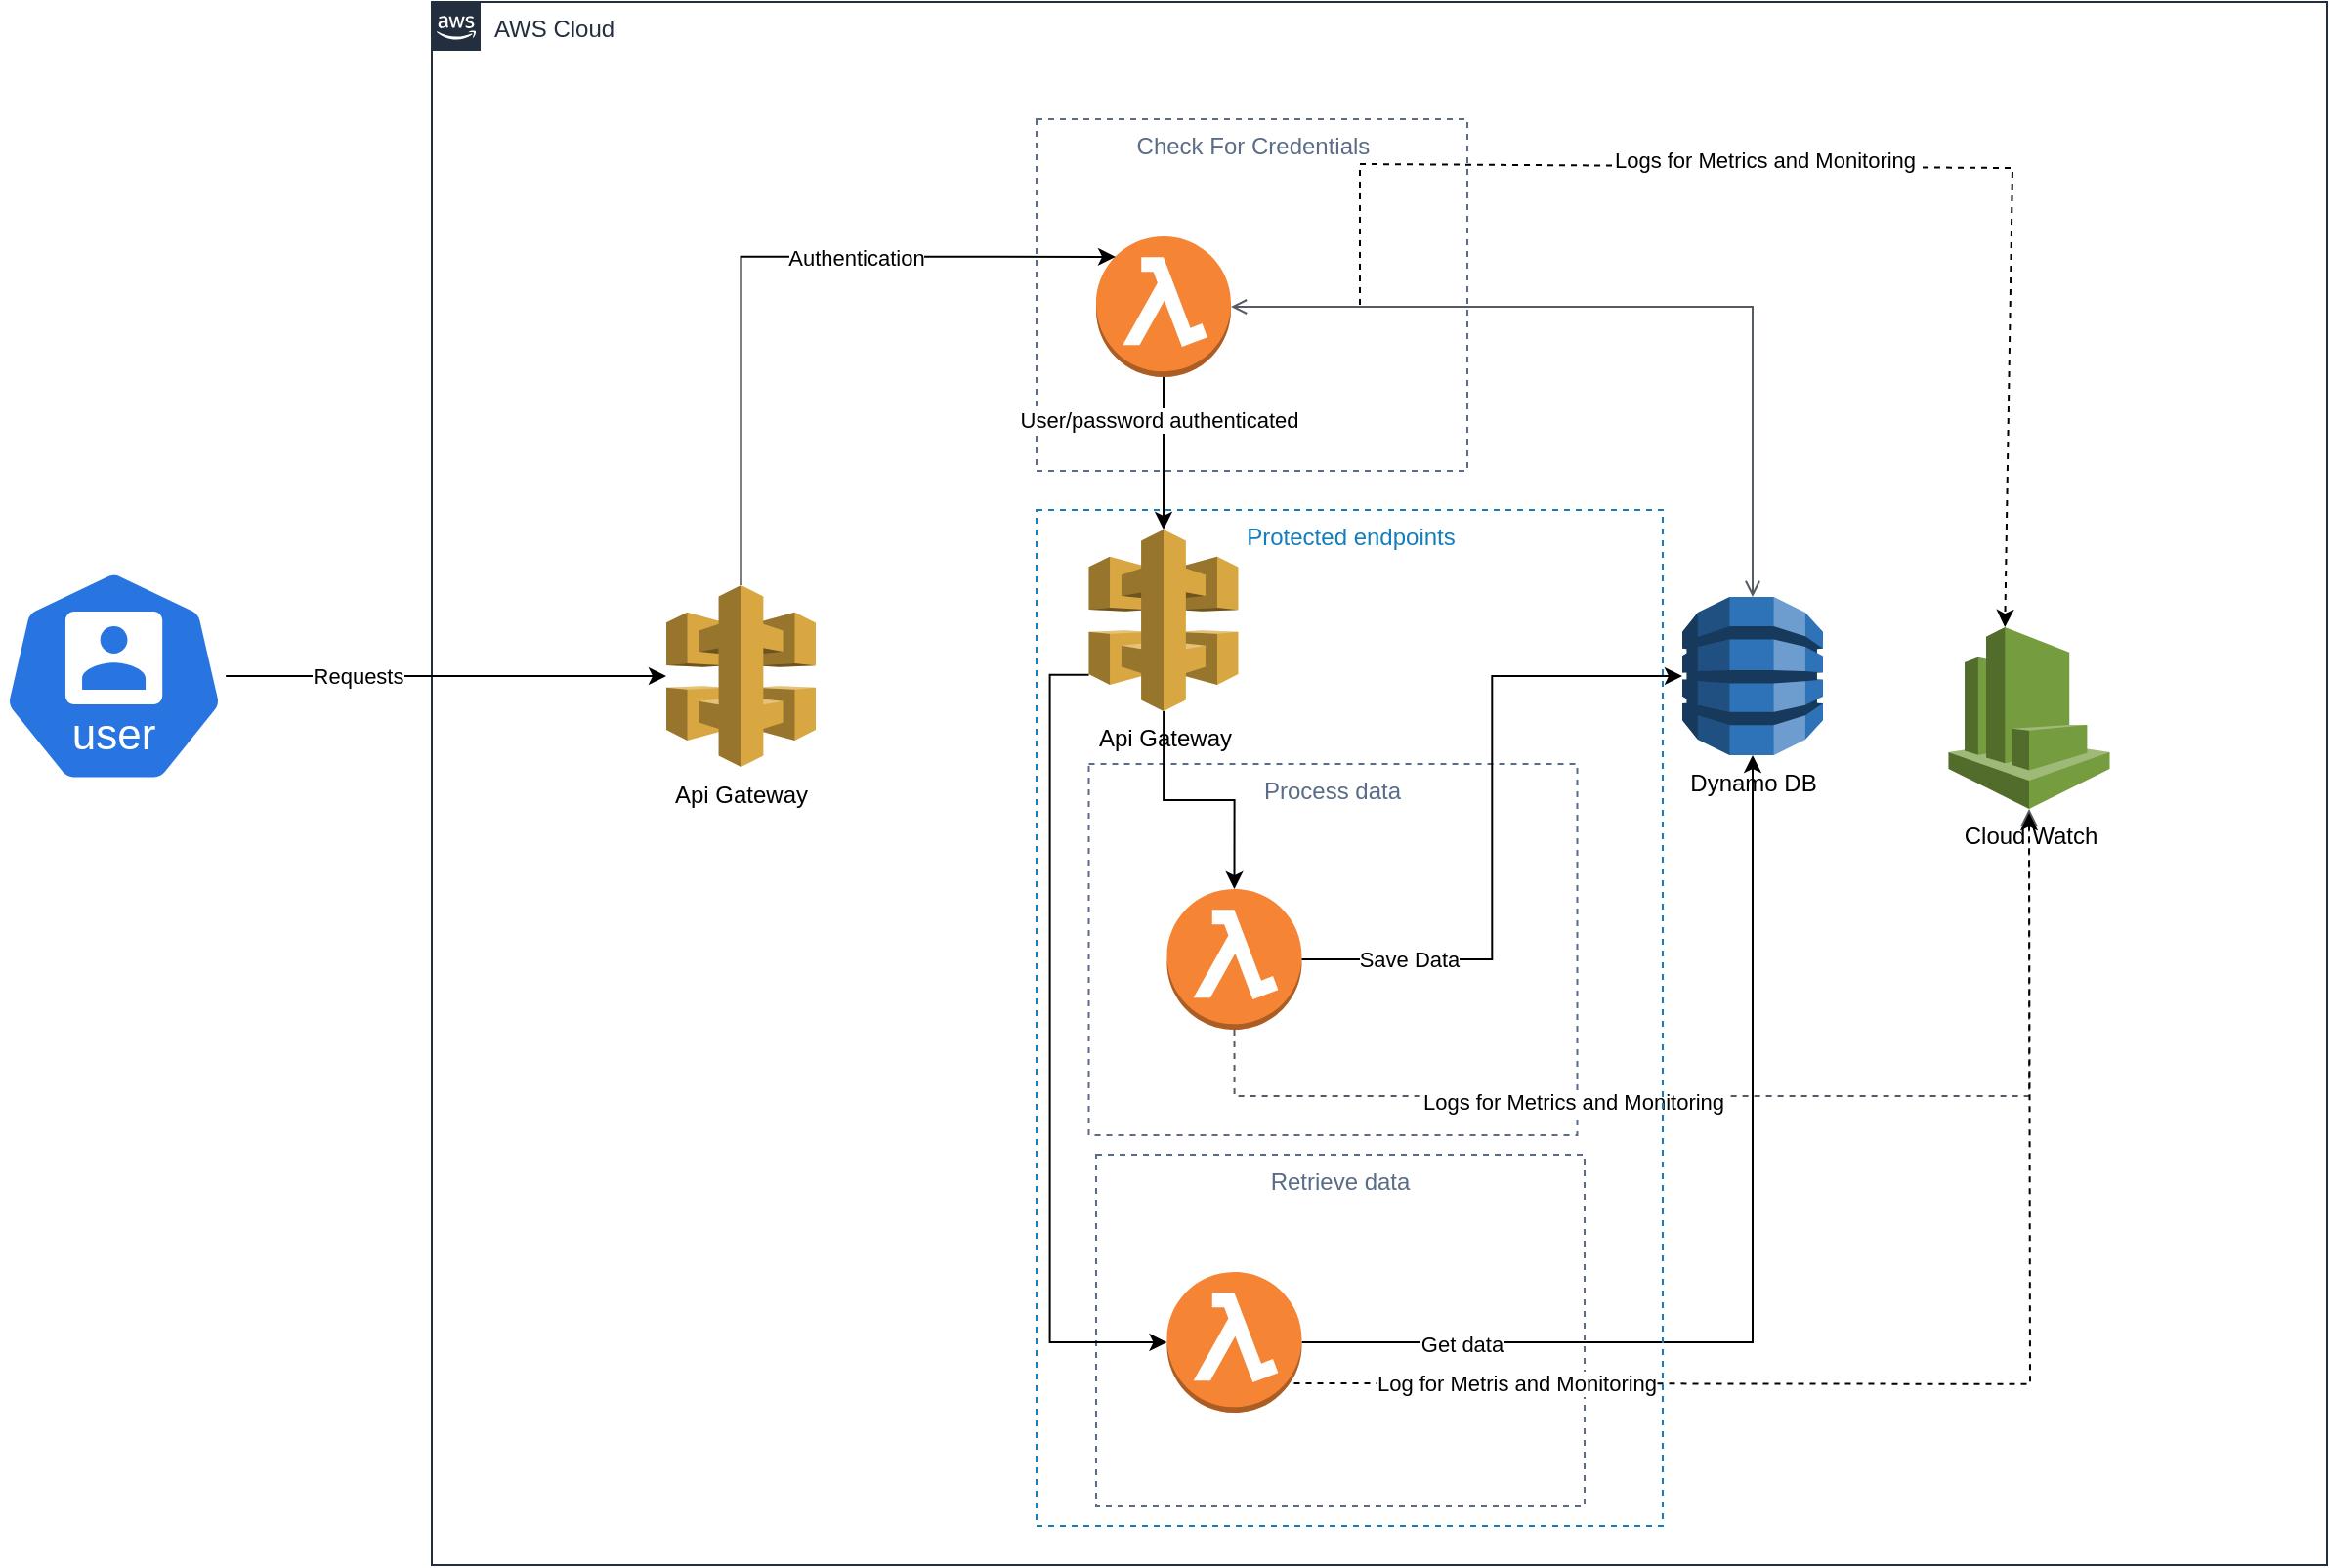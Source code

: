 <mxfile version="24.5.4" type="device">
  <diagram name="Page-1" id="1QdBpgEkK5B4Z598jFhh">
    <mxGraphModel dx="2359" dy="945" grid="1" gridSize="10" guides="1" tooltips="1" connect="1" arrows="1" fold="1" page="1" pageScale="1" pageWidth="850" pageHeight="1100" math="0" shadow="0">
      <root>
        <mxCell id="0" />
        <mxCell id="1" parent="0" />
        <mxCell id="Yt3TXY320HBuw0m2rHek-11" value="AWS Cloud" style="points=[[0,0],[0.25,0],[0.5,0],[0.75,0],[1,0],[1,0.25],[1,0.5],[1,0.75],[1,1],[0.75,1],[0.5,1],[0.25,1],[0,1],[0,0.75],[0,0.5],[0,0.25]];outlineConnect=0;gradientColor=none;html=1;whiteSpace=wrap;fontSize=12;fontStyle=0;container=1;pointerEvents=0;collapsible=0;recursiveResize=0;shape=mxgraph.aws4.group;grIcon=mxgraph.aws4.group_aws_cloud_alt;strokeColor=#232F3E;fillColor=none;verticalAlign=top;align=left;spacingLeft=30;fontColor=#232F3E;dashed=0;movable=1;resizable=1;rotatable=1;deletable=1;editable=1;locked=0;connectable=1;" vertex="1" parent="1">
          <mxGeometry x="-50" y="50" width="970" height="800" as="geometry" />
        </mxCell>
        <mxCell id="Yt3TXY320HBuw0m2rHek-77" value="Retrieve data" style="fillColor=none;strokeColor=#5A6C86;dashed=1;verticalAlign=top;fontStyle=0;fontColor=#5A6C86;whiteSpace=wrap;html=1;movable=1;resizable=1;rotatable=1;deletable=1;editable=1;locked=0;connectable=1;" vertex="1" parent="Yt3TXY320HBuw0m2rHek-11">
          <mxGeometry x="340" y="590" width="250" height="180" as="geometry" />
        </mxCell>
        <mxCell id="Yt3TXY320HBuw0m2rHek-30" value="Process data" style="fillColor=none;strokeColor=#5A6C86;dashed=1;verticalAlign=top;fontStyle=0;fontColor=#5A6C86;whiteSpace=wrap;html=1;movable=1;resizable=1;rotatable=1;deletable=1;editable=1;locked=0;connectable=1;" vertex="1" parent="Yt3TXY320HBuw0m2rHek-11">
          <mxGeometry x="336.25" y="390" width="250" height="190" as="geometry" />
        </mxCell>
        <mxCell id="Yt3TXY320HBuw0m2rHek-28" value="Check For Credentials&lt;div&gt;&lt;br&gt;&lt;/div&gt;" style="fillColor=none;strokeColor=#5A6C86;dashed=1;verticalAlign=top;fontStyle=0;fontColor=#5A6C86;whiteSpace=wrap;html=1;movable=1;resizable=1;rotatable=1;deletable=1;editable=1;locked=0;connectable=1;" vertex="1" parent="Yt3TXY320HBuw0m2rHek-11">
          <mxGeometry x="309.5" y="60" width="220.5" height="180" as="geometry" />
        </mxCell>
        <mxCell id="Yt3TXY320HBuw0m2rHek-3" value="" style="outlineConnect=0;dashed=0;verticalLabelPosition=bottom;verticalAlign=top;align=center;html=1;shape=mxgraph.aws3.lambda_function;fillColor=#F58534;gradientColor=none;" vertex="1" parent="Yt3TXY320HBuw0m2rHek-11">
          <mxGeometry x="376.25" y="454" width="69" height="72" as="geometry" />
        </mxCell>
        <mxCell id="Yt3TXY320HBuw0m2rHek-18" value="Cloud Watch" style="outlineConnect=0;dashed=0;verticalLabelPosition=bottom;verticalAlign=top;align=center;html=1;shape=mxgraph.aws3.cloudwatch;fillColor=#759C3E;gradientColor=none;" vertex="1" parent="Yt3TXY320HBuw0m2rHek-11">
          <mxGeometry x="776.25" y="320" width="82.5" height="93" as="geometry" />
        </mxCell>
        <mxCell id="Yt3TXY320HBuw0m2rHek-19" value="" style="outlineConnect=0;dashed=0;verticalLabelPosition=bottom;verticalAlign=top;align=center;html=1;shape=mxgraph.aws3.lambda_function;fillColor=#F58534;gradientColor=none;" vertex="1" parent="Yt3TXY320HBuw0m2rHek-11">
          <mxGeometry x="340" y="120" width="69" height="72" as="geometry" />
        </mxCell>
        <mxCell id="Yt3TXY320HBuw0m2rHek-2" value="Api Gateway" style="outlineConnect=0;dashed=0;verticalLabelPosition=bottom;verticalAlign=top;align=center;html=1;shape=mxgraph.aws3.api_gateway;fillColor=#D9A741;gradientColor=none;movable=1;resizable=1;rotatable=1;deletable=1;editable=1;locked=0;connectable=1;" vertex="1" parent="Yt3TXY320HBuw0m2rHek-11">
          <mxGeometry x="120" y="298.5" width="76.5" height="93" as="geometry" />
        </mxCell>
        <mxCell id="Yt3TXY320HBuw0m2rHek-16" value="" style="edgeStyle=orthogonalEdgeStyle;rounded=0;orthogonalLoop=1;jettySize=auto;html=1;entryX=0.145;entryY=0.145;entryDx=0;entryDy=0;entryPerimeter=0;" edge="1" parent="Yt3TXY320HBuw0m2rHek-11" source="Yt3TXY320HBuw0m2rHek-2" target="Yt3TXY320HBuw0m2rHek-19">
          <mxGeometry relative="1" as="geometry">
            <Array as="points">
              <mxPoint x="158" y="130" />
            </Array>
          </mxGeometry>
        </mxCell>
        <mxCell id="Yt3TXY320HBuw0m2rHek-66" value="Authentication" style="edgeLabel;html=1;align=center;verticalAlign=middle;resizable=0;points=[];" vertex="1" connectable="0" parent="Yt3TXY320HBuw0m2rHek-16">
          <mxGeometry x="0.259" relative="1" as="geometry">
            <mxPoint as="offset" />
          </mxGeometry>
        </mxCell>
        <mxCell id="Yt3TXY320HBuw0m2rHek-47" value="" style="edgeStyle=orthogonalEdgeStyle;htmDepartman barl=1;endArrow=open;elbow=vertical;startArrow=open;startFill=0;endFill=0;strokeColor=#545B64;rounded=0;exitX=1;exitY=0.5;exitDx=0;exitDy=0;exitPerimeter=0;entryX=0.5;entryY=0;entryDx=0;entryDy=0;entryPerimeter=0;" edge="1" parent="Yt3TXY320HBuw0m2rHek-11" source="Yt3TXY320HBuw0m2rHek-19" target="Yt3TXY320HBuw0m2rHek-49">
          <mxGeometry width="100" relative="1" as="geometry">
            <mxPoint x="440" y="170" as="sourcePoint" />
            <mxPoint x="570" y="156.0" as="targetPoint" />
          </mxGeometry>
        </mxCell>
        <mxCell id="Yt3TXY320HBuw0m2rHek-54" value="" style="edgeStyle=orthogonalEdgeStyle;html=1;endArrow=classic;elbow=vertical;startArrow=none;endFill=1;strokeColor=#545B64;rounded=0;exitX=0.5;exitY=1;exitDx=0;exitDy=0;exitPerimeter=0;dashed=1;entryX=0.5;entryY=1;entryDx=0;entryDy=0;entryPerimeter=0;" edge="1" parent="Yt3TXY320HBuw0m2rHek-11" source="Yt3TXY320HBuw0m2rHek-3" target="Yt3TXY320HBuw0m2rHek-18">
          <mxGeometry width="100" relative="1" as="geometry">
            <mxPoint x="426.25" y="550" as="sourcePoint" />
            <mxPoint x="826.25" y="600" as="targetPoint" />
            <Array as="points">
              <mxPoint x="411" y="560" />
              <mxPoint x="818" y="560" />
            </Array>
          </mxGeometry>
        </mxCell>
        <mxCell id="Yt3TXY320HBuw0m2rHek-55" value="Logs for Metrics and Monitoring" style="edgeLabel;html=1;align=center;verticalAlign=middle;resizable=0;points=[];" vertex="1" connectable="0" parent="Yt3TXY320HBuw0m2rHek-54">
          <mxGeometry x="-0.296" y="-3" relative="1" as="geometry">
            <mxPoint as="offset" />
          </mxGeometry>
        </mxCell>
        <mxCell id="Yt3TXY320HBuw0m2rHek-56" style="edgeStyle=orthogonalEdgeStyle;rounded=0;orthogonalLoop=1;jettySize=auto;html=1;entryX=0.5;entryY=0;entryDx=0;entryDy=0;entryPerimeter=0;" edge="1" parent="Yt3TXY320HBuw0m2rHek-11" source="Yt3TXY320HBuw0m2rHek-19" target="Yt3TXY320HBuw0m2rHek-64">
          <mxGeometry relative="1" as="geometry" />
        </mxCell>
        <mxCell id="Yt3TXY320HBuw0m2rHek-83" value="User/password authenticated" style="edgeLabel;html=1;align=center;verticalAlign=middle;resizable=0;points=[];" vertex="1" connectable="0" parent="Yt3TXY320HBuw0m2rHek-56">
          <mxGeometry x="-0.451" y="-3" relative="1" as="geometry">
            <mxPoint as="offset" />
          </mxGeometry>
        </mxCell>
        <mxCell id="Yt3TXY320HBuw0m2rHek-80" style="edgeStyle=orthogonalEdgeStyle;rounded=0;orthogonalLoop=1;jettySize=auto;html=1;" edge="1" parent="Yt3TXY320HBuw0m2rHek-11" source="Yt3TXY320HBuw0m2rHek-58" target="Yt3TXY320HBuw0m2rHek-49">
          <mxGeometry relative="1" as="geometry" />
        </mxCell>
        <mxCell id="Yt3TXY320HBuw0m2rHek-81" value="Get data" style="edgeLabel;html=1;align=center;verticalAlign=middle;resizable=0;points=[];" vertex="1" connectable="0" parent="Yt3TXY320HBuw0m2rHek-80">
          <mxGeometry x="-0.695" y="-1" relative="1" as="geometry">
            <mxPoint as="offset" />
          </mxGeometry>
        </mxCell>
        <mxCell id="Yt3TXY320HBuw0m2rHek-58" value="" style="outlineConnect=0;dashed=0;verticalLabelPosition=bottom;verticalAlign=top;align=center;html=1;shape=mxgraph.aws3.lambda_function;fillColor=#F58534;gradientColor=none;" vertex="1" parent="Yt3TXY320HBuw0m2rHek-11">
          <mxGeometry x="376.25" y="650" width="69" height="72" as="geometry" />
        </mxCell>
        <mxCell id="Yt3TXY320HBuw0m2rHek-49" value="Dynamo DB" style="outlineConnect=0;dashed=0;verticalLabelPosition=bottom;verticalAlign=top;align=center;html=1;shape=mxgraph.aws3.dynamo_db;fillColor=#2E73B8;gradientColor=none;" vertex="1" parent="Yt3TXY320HBuw0m2rHek-11">
          <mxGeometry x="640" y="304.5" width="72" height="81" as="geometry" />
        </mxCell>
        <mxCell id="Yt3TXY320HBuw0m2rHek-57" style="edgeStyle=orthogonalEdgeStyle;rounded=0;orthogonalLoop=1;jettySize=auto;html=1;entryX=0;entryY=0.5;entryDx=0;entryDy=0;entryPerimeter=0;" edge="1" parent="Yt3TXY320HBuw0m2rHek-11" source="Yt3TXY320HBuw0m2rHek-3" target="Yt3TXY320HBuw0m2rHek-49">
          <mxGeometry relative="1" as="geometry">
            <mxPoint x="666.25" y="500" as="targetPoint" />
          </mxGeometry>
        </mxCell>
        <mxCell id="Yt3TXY320HBuw0m2rHek-76" value="Save Data" style="edgeLabel;html=1;align=center;verticalAlign=middle;resizable=0;points=[];" vertex="1" connectable="0" parent="Yt3TXY320HBuw0m2rHek-57">
          <mxGeometry x="-0.733" y="-1" relative="1" as="geometry">
            <mxPoint x="9" y="-1" as="offset" />
          </mxGeometry>
        </mxCell>
        <mxCell id="Yt3TXY320HBuw0m2rHek-64" value="Api Gateway" style="outlineConnect=0;dashed=0;verticalLabelPosition=bottom;verticalAlign=top;align=center;html=1;shape=mxgraph.aws3.api_gateway;fillColor=#D9A741;gradientColor=none;movable=1;resizable=1;rotatable=1;deletable=1;editable=1;locked=0;connectable=1;" vertex="1" parent="Yt3TXY320HBuw0m2rHek-11">
          <mxGeometry x="336.25" y="270" width="76.5" height="93" as="geometry" />
        </mxCell>
        <mxCell id="Yt3TXY320HBuw0m2rHek-65" style="edgeStyle=orthogonalEdgeStyle;rounded=0;orthogonalLoop=1;jettySize=auto;html=1;entryX=0.5;entryY=0;entryDx=0;entryDy=0;entryPerimeter=0;" edge="1" parent="Yt3TXY320HBuw0m2rHek-11" source="Yt3TXY320HBuw0m2rHek-64" target="Yt3TXY320HBuw0m2rHek-3">
          <mxGeometry relative="1" as="geometry" />
        </mxCell>
        <mxCell id="Yt3TXY320HBuw0m2rHek-68" style="edgeStyle=orthogonalEdgeStyle;rounded=0;orthogonalLoop=1;jettySize=auto;html=1;exitX=0;exitY=0.8;exitDx=0;exitDy=0;exitPerimeter=0;entryX=0;entryY=0.5;entryDx=0;entryDy=0;entryPerimeter=0;" edge="1" parent="Yt3TXY320HBuw0m2rHek-11" source="Yt3TXY320HBuw0m2rHek-64" target="Yt3TXY320HBuw0m2rHek-58">
          <mxGeometry relative="1" as="geometry" />
        </mxCell>
        <mxCell id="Yt3TXY320HBuw0m2rHek-69" style="edgeStyle=orthogonalEdgeStyle;rounded=0;orthogonalLoop=1;jettySize=auto;html=1;dashed=1;entryX=0.5;entryY=1;entryDx=0;entryDy=0;entryPerimeter=0;" edge="1" parent="Yt3TXY320HBuw0m2rHek-11">
          <mxGeometry relative="1" as="geometry">
            <mxPoint x="441.25" y="706.947" as="sourcePoint" />
            <mxPoint x="817.5" y="415" as="targetPoint" />
          </mxGeometry>
        </mxCell>
        <mxCell id="Yt3TXY320HBuw0m2rHek-70" value="Log for Metris and Monitoring" style="edgeLabel;html=1;align=center;verticalAlign=middle;resizable=0;points=[];" vertex="1" connectable="0" parent="Yt3TXY320HBuw0m2rHek-69">
          <mxGeometry x="-0.66" relative="1" as="geometry">
            <mxPoint as="offset" />
          </mxGeometry>
        </mxCell>
        <mxCell id="Yt3TXY320HBuw0m2rHek-82" value="Protected endpoints" style="fillColor=none;strokeColor=#147EBA;dashed=1;verticalAlign=top;fontStyle=0;fontColor=#147EBA;whiteSpace=wrap;html=1;" vertex="1" parent="Yt3TXY320HBuw0m2rHek-11">
          <mxGeometry x="309.5" y="260" width="320.5" height="520" as="geometry" />
        </mxCell>
        <mxCell id="Yt3TXY320HBuw0m2rHek-71" style="edgeStyle=orthogonalEdgeStyle;rounded=0;orthogonalLoop=1;jettySize=auto;html=1;" edge="1" parent="1" source="Yt3TXY320HBuw0m2rHek-1" target="Yt3TXY320HBuw0m2rHek-2">
          <mxGeometry relative="1" as="geometry" />
        </mxCell>
        <mxCell id="Yt3TXY320HBuw0m2rHek-72" value="Requests" style="edgeLabel;html=1;align=center;verticalAlign=middle;resizable=0;points=[];" vertex="1" connectable="0" parent="Yt3TXY320HBuw0m2rHek-71">
          <mxGeometry x="-0.401" relative="1" as="geometry">
            <mxPoint as="offset" />
          </mxGeometry>
        </mxCell>
        <mxCell id="Yt3TXY320HBuw0m2rHek-1" value="" style="aspect=fixed;sketch=0;html=1;dashed=0;whitespace=wrap;verticalLabelPosition=bottom;verticalAlign=top;fillColor=#2875E2;strokeColor=#ffffff;points=[[0.005,0.63,0],[0.1,0.2,0],[0.9,0.2,0],[0.5,0,0],[0.995,0.63,0],[0.72,0.99,0],[0.5,1,0],[0.28,0.99,0]];shape=mxgraph.kubernetes.icon2;kubernetesLabel=1;prIcon=user" vertex="1" parent="1">
          <mxGeometry x="-270" y="340" width="114.58" height="110" as="geometry" />
        </mxCell>
        <mxCell id="Yt3TXY320HBuw0m2rHek-26" value="" style="endArrow=classic;html=1;rounded=0;dashed=1;entryX=0.35;entryY=0;entryDx=0;entryDy=0;entryPerimeter=0;" edge="1" parent="1" target="Yt3TXY320HBuw0m2rHek-18">
          <mxGeometry width="50" height="50" relative="1" as="geometry">
            <mxPoint x="425" y="205" as="sourcePoint" />
            <mxPoint x="758.875" y="352" as="targetPoint" />
            <Array as="points">
              <mxPoint x="425" y="133" />
              <mxPoint x="759" y="135" />
            </Array>
          </mxGeometry>
        </mxCell>
        <mxCell id="Yt3TXY320HBuw0m2rHek-27" value="Logs for Metrics and Monitoring" style="edgeLabel;html=1;align=center;verticalAlign=middle;resizable=0;points=[];" vertex="1" connectable="0" parent="Yt3TXY320HBuw0m2rHek-26">
          <mxGeometry x="-0.197" y="-1" relative="1" as="geometry">
            <mxPoint x="21" y="-4" as="offset" />
          </mxGeometry>
        </mxCell>
      </root>
    </mxGraphModel>
  </diagram>
</mxfile>
